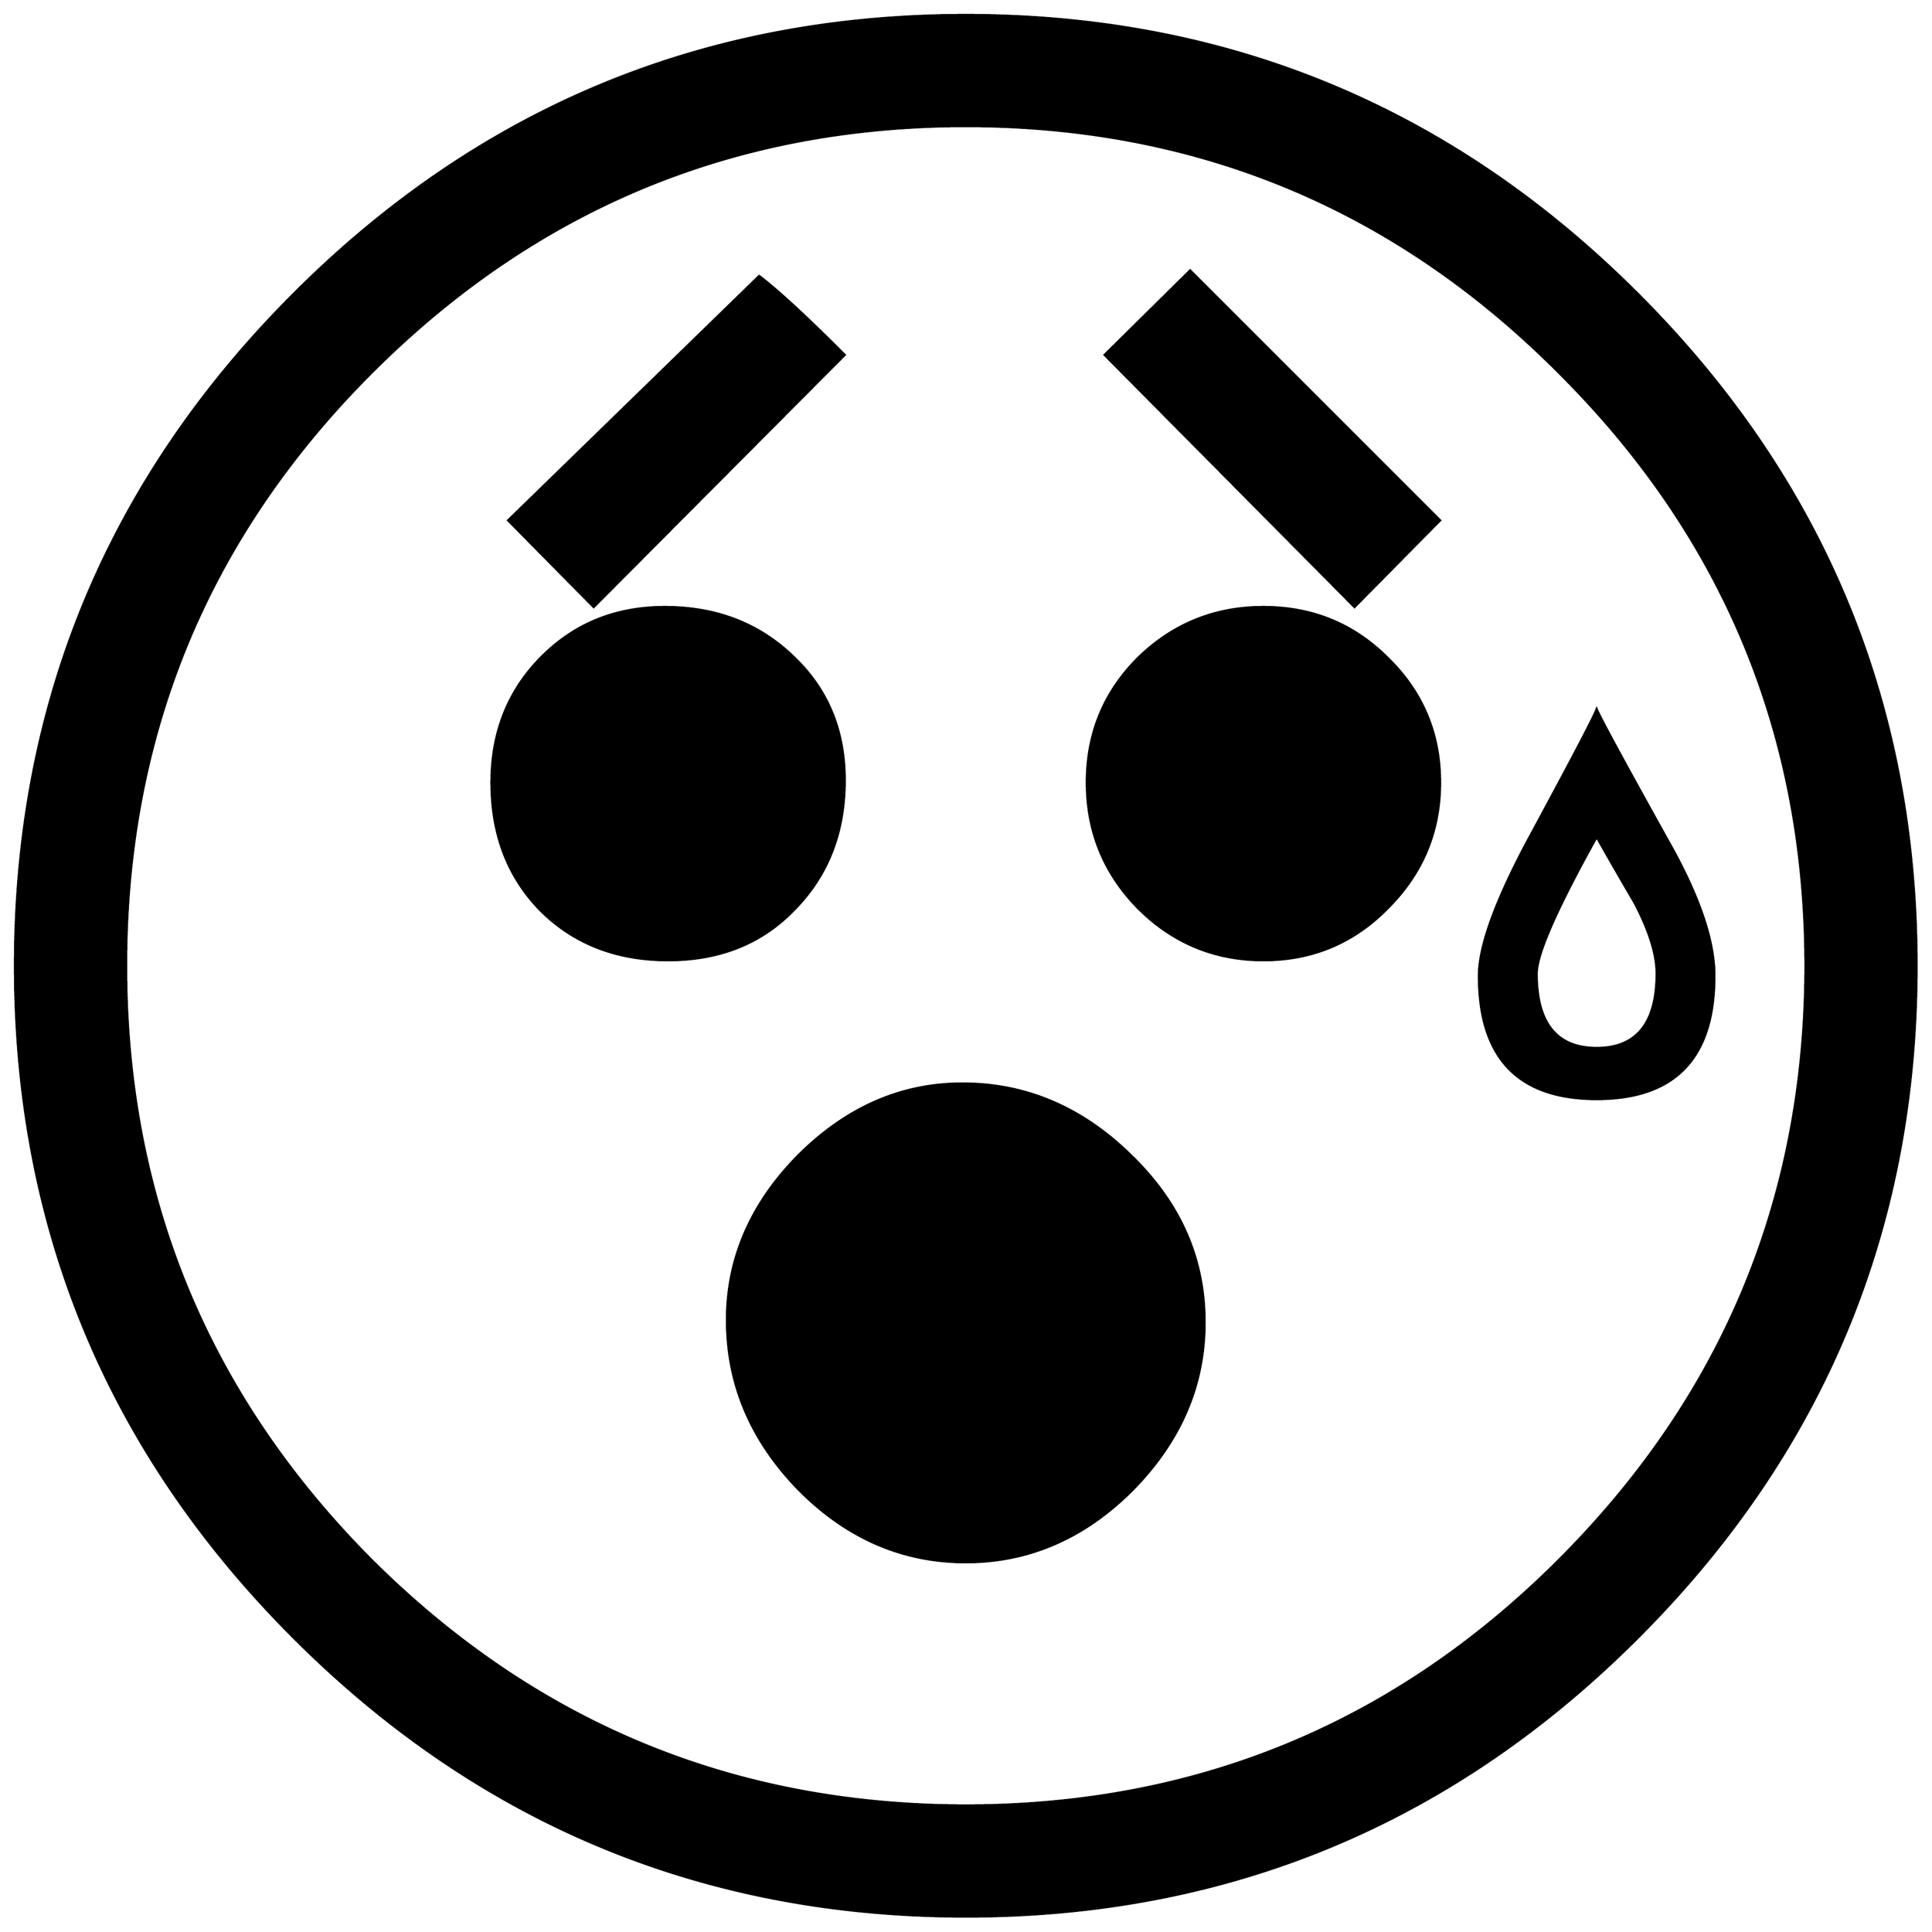 


\begin{tikzpicture}[y=0.80pt, x=0.80pt, yscale=-1.0, xscale=1.0, inner sep=0pt, outer sep=0pt]
\begin{scope}[shift={(100.0,1706.0)},nonzero rule]
  \path[draw=.,fill=.,line width=1.600pt] (1794.0,-582.0) ..
    controls (1794.0,-346.0) and (1710.333,-144.333) ..
    (1543.0,23.0) .. controls (1375.667,190.333) and (1174.0,274.0)
    .. (938.0,274.0) .. controls (702.0,274.0) and (500.333,190.333)
    .. (333.0,23.0) .. controls (165.667,-144.333) and (82.0,-346.0)
    .. (82.0,-582.0) .. controls (82.0,-818.0) and
    (165.667,-1019.667) .. (333.0,-1187.0) .. controls
    (500.333,-1354.333) and (702.0,-1438.0) .. (938.0,-1438.0) ..
    controls (1174.0,-1438.0) and (1375.667,-1354.333) ..
    (1543.0,-1187.0) .. controls (1710.333,-1019.667) and
    (1794.0,-818.0) .. (1794.0,-582.0) -- cycle(1694.0,-582.0)
    .. controls (1694.0,-790.667) and (1620.0,-968.667) ..
    (1472.0,-1116.0) .. controls (1324.667,-1264.0) and
    (1146.667,-1338.0) .. (938.0,-1338.0) .. controls
    (729.333,-1338.0) and (551.0,-1264.0) .. (403.0,-1116.0) ..
    controls (255.667,-968.667) and (182.0,-790.667) .. (182.0,-582.0)
    .. controls (182.0,-373.333) and (255.667,-195.0) ..
    (403.0,-47.0) .. controls (551.0,100.333) and (729.333,174.0) ..
    (938.0,174.0) .. controls (1146.667,174.0) and (1324.667,100.333)
    .. (1472.0,-47.0) .. controls (1620.0,-195.0) and
    (1694.0,-373.333) .. (1694.0,-582.0) -- cycle(1365.0,-983.0)
    -- (1288.0,-905.0) -- (1063.0,-1132.0) -- (1140.0,-1208.0)
    -- (1365.0,-983.0) -- cycle(1612.0,-573.0) .. controls
    (1612.0,-499.0) and (1576.667,-462.0) .. (1506.0,-462.0) ..
    controls (1435.333,-462.0) and (1400.0,-499.0) ..
    (1400.0,-573.0) .. controls (1400.0,-599.0) and
    (1414.333,-639.0) .. (1443.0,-693.0) .. controls
    (1482.333,-765.667) and (1503.333,-805.667) .. (1506.0,-813.0) ..
    controls (1509.333,-805.0) and (1530.667,-765.667) ..
    (1570.0,-695.0) .. controls (1598.0,-645.667) and
    (1612.0,-605.0) .. (1612.0,-573.0) -- cycle(1365.0,-747.0)
    .. controls (1365.0,-703.0) and (1349.333,-665.333) ..
    (1318.0,-634.0) .. controls (1287.333,-602.667) and
    (1250.0,-587.0) .. (1206.0,-587.0) .. controls
    (1162.0,-587.0) and (1124.333,-602.667) .. (1093.0,-634.0) ..
    controls (1062.333,-665.333) and (1047.0,-703.0) ..
    (1047.0,-747.0) .. controls (1047.0,-791.0) and
    (1062.333,-828.333) .. (1093.0,-859.0) .. controls
    (1124.333,-889.667) and (1162.0,-905.0) .. (1206.0,-905.0) ..
    controls (1250.0,-905.0) and (1287.333,-889.667) ..
    (1318.0,-859.0) .. controls (1349.333,-828.333) and
    (1365.0,-791.0) .. (1365.0,-747.0) -- cycle(829.0,-1132.0)
    -- (603.0,-905.0) -- (526.0,-983.0) -- (752.0,-1203.0) ..
    controls (768.667,-1190.333) and (794.333,-1166.667) ..
    (829.0,-1132.0) -- cycle(829.0,-749.0) .. controls
    (829.0,-702.333) and (814.0,-663.667) .. (784.0,-633.0) ..
    controls (754.667,-602.333) and (716.667,-587.0) .. (670.0,-587.0)
    .. controls (623.333,-587.0) and (585.0,-602.0) ..
    (555.0,-632.0) .. controls (525.667,-662.0) and (511.0,-700.333)
    .. (511.0,-747.0) .. controls (511.0,-791.667) and
    (525.667,-829.0) .. (555.0,-859.0) .. controls (585.0,-889.667)
    and (622.333,-905.0) .. (667.0,-905.0) .. controls
    (713.0,-905.0) and (751.333,-890.333) .. (782.0,-861.0) ..
    controls (813.333,-831.667) and (829.0,-794.333) .. (829.0,-749.0)
    -- cycle(1153.0,-261.0) .. controls (1153.0,-204.333) and
    (1131.333,-154.0) .. (1088.0,-110.0) .. controls
    (1044.667,-66.667) and (994.667,-45.0) .. (938.0,-45.0) ..
    controls (880.667,-45.0) and (830.333,-67.0) .. (787.0,-111.0)
    .. controls (744.333,-155.0) and (723.0,-205.667) ..
    (723.0,-263.0) .. controls (723.0,-318.333) and (744.333,-367.667)
    .. (787.0,-411.0) .. controls (830.333,-454.333) and
    (879.667,-476.0) .. (935.0,-476.0) .. controls (992.333,-476.0)
    and (1043.0,-454.333) .. (1087.0,-411.0) .. controls
    (1131.0,-368.333) and (1153.0,-318.333) .. (1153.0,-261.0) --
    cycle(1560.0,-575.0) .. controls (1560.0,-592.333) and
    (1553.333,-613.667) .. (1540.0,-639.0) .. controls
    (1528.667,-658.333) and (1517.333,-678.0) .. (1506.0,-698.0) ..
    controls (1470.0,-633.333) and (1452.0,-592.333) ..
    (1452.0,-575.0) .. controls (1452.0,-530.333) and
    (1470.0,-508.0) .. (1506.0,-508.0) .. controls
    (1542.0,-508.0) and (1560.0,-530.333) .. (1560.0,-575.0) --
    cycle;
\end{scope}

\end{tikzpicture}

